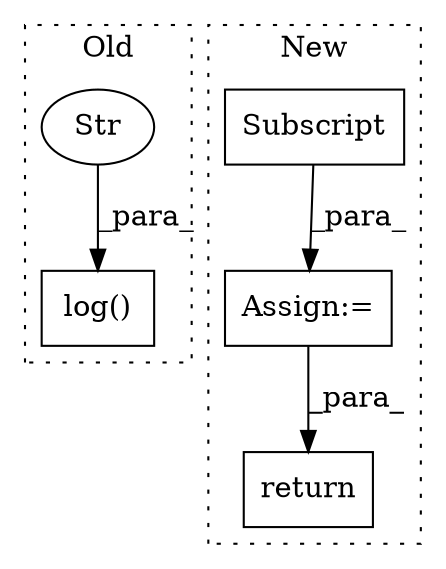 digraph G {
subgraph cluster0 {
1 [label="log()" a="75" s="3168,3197" l="9,1" shape="box"];
3 [label="Str" a="66" s="3177" l="15" shape="ellipse"];
label = "Old";
style="dotted";
}
subgraph cluster1 {
2 [label="Subscript" a="63" s="3485,0" l="16,0" shape="box"];
4 [label="Assign:=" a="68" s="3482" l="3" shape="box"];
5 [label="return" a="93" s="4024" l="7" shape="box"];
label = "New";
style="dotted";
}
2 -> 4 [label="_para_"];
3 -> 1 [label="_para_"];
4 -> 5 [label="_para_"];
}